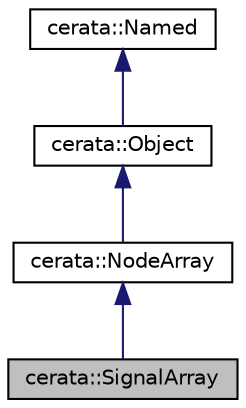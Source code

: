 digraph "cerata::SignalArray"
{
 // LATEX_PDF_SIZE
  edge [fontname="Helvetica",fontsize="10",labelfontname="Helvetica",labelfontsize="10"];
  node [fontname="Helvetica",fontsize="10",shape=record];
  Node1 [label="cerata::SignalArray",height=0.2,width=0.4,color="black", fillcolor="grey75", style="filled", fontcolor="black",tooltip="An array of signal nodes."];
  Node2 -> Node1 [dir="back",color="midnightblue",fontsize="10",style="solid",fontname="Helvetica"];
  Node2 [label="cerata::NodeArray",height=0.2,width=0.4,color="black", fillcolor="white", style="filled",URL="$classcerata_1_1_node_array.html",tooltip="An array of nodes."];
  Node3 -> Node2 [dir="back",color="midnightblue",fontsize="10",style="solid",fontname="Helvetica"];
  Node3 [label="cerata::Object",height=0.2,width=0.4,color="black", fillcolor="white", style="filled",URL="$classcerata_1_1_object.html",tooltip="A Cerata Object on a graph."];
  Node4 -> Node3 [dir="back",color="midnightblue",fontsize="10",style="solid",fontname="Helvetica"];
  Node4 [label="cerata::Named",height=0.2,width=0.4,color="black", fillcolor="white", style="filled",URL="$structcerata_1_1_named.html",tooltip="Convenience structure for anything that is named. Names are case-sensitive."];
}
